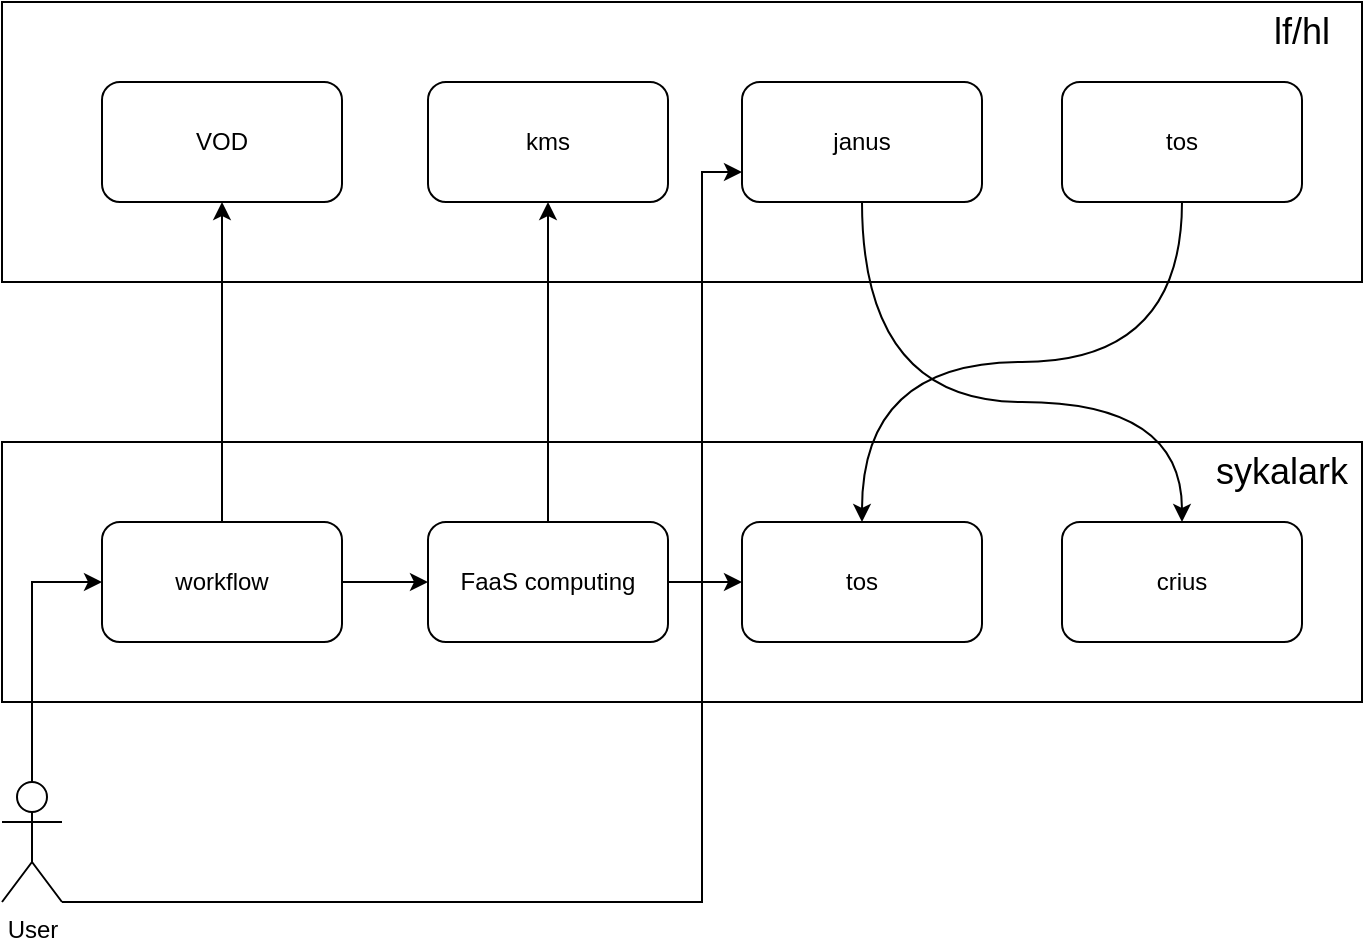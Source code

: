 <mxfile version="12.1.8" type="github" pages="1"><diagram id="3AnX0hbhMCEaTeI7DS21" name="Page-1"><mxGraphModel dx="1426" dy="722" grid="1" gridSize="10" guides="1" tooltips="1" connect="1" arrows="1" fold="1" page="1" pageScale="1" pageWidth="827" pageHeight="1169" math="0" shadow="0"><root><mxCell id="0"/><mxCell id="1" parent="0"/><mxCell id="mSAxrHOzgFPKpsbtd0vX-1" value="" style="rounded=0;whiteSpace=wrap;html=1;" vertex="1" parent="1"><mxGeometry x="80" y="90" width="680" height="140" as="geometry"/></mxCell><mxCell id="mSAxrHOzgFPKpsbtd0vX-2" value="" style="rounded=0;whiteSpace=wrap;html=1;" vertex="1" parent="1"><mxGeometry x="80" y="310" width="680" height="130" as="geometry"/></mxCell><mxCell id="mSAxrHOzgFPKpsbtd0vX-3" value="VOD" style="rounded=1;whiteSpace=wrap;html=1;" vertex="1" parent="1"><mxGeometry x="130" y="130" width="120" height="60" as="geometry"/></mxCell><mxCell id="mSAxrHOzgFPKpsbtd0vX-4" value="kms" style="rounded=1;whiteSpace=wrap;html=1;" vertex="1" parent="1"><mxGeometry x="293" y="130" width="120" height="60" as="geometry"/></mxCell><mxCell id="mSAxrHOzgFPKpsbtd0vX-23" style="edgeStyle=orthogonalEdgeStyle;rounded=0;orthogonalLoop=1;jettySize=auto;html=1;exitX=0.5;exitY=1;exitDx=0;exitDy=0;entryX=0.5;entryY=0;entryDx=0;entryDy=0;curved=1;" edge="1" parent="1" source="mSAxrHOzgFPKpsbtd0vX-5" target="mSAxrHOzgFPKpsbtd0vX-9"><mxGeometry relative="1" as="geometry"><Array as="points"><mxPoint x="510" y="290"/><mxPoint x="670" y="290"/></Array></mxGeometry></mxCell><mxCell id="mSAxrHOzgFPKpsbtd0vX-5" value="janus" style="rounded=1;whiteSpace=wrap;html=1;" vertex="1" parent="1"><mxGeometry x="450" y="130" width="120" height="60" as="geometry"/></mxCell><mxCell id="mSAxrHOzgFPKpsbtd0vX-22" style="edgeStyle=orthogonalEdgeStyle;rounded=0;orthogonalLoop=1;jettySize=auto;html=1;exitX=0.5;exitY=1;exitDx=0;exitDy=0;entryX=0.5;entryY=0;entryDx=0;entryDy=0;curved=1;" edge="1" parent="1" source="mSAxrHOzgFPKpsbtd0vX-6" target="mSAxrHOzgFPKpsbtd0vX-10"><mxGeometry relative="1" as="geometry"/></mxCell><mxCell id="mSAxrHOzgFPKpsbtd0vX-6" value="tos" style="rounded=1;whiteSpace=wrap;html=1;" vertex="1" parent="1"><mxGeometry x="610" y="130" width="120" height="60" as="geometry"/></mxCell><mxCell id="mSAxrHOzgFPKpsbtd0vX-15" style="edgeStyle=orthogonalEdgeStyle;rounded=0;orthogonalLoop=1;jettySize=auto;html=1;exitX=0.5;exitY=0;exitDx=0;exitDy=0;entryX=0.5;entryY=1;entryDx=0;entryDy=0;" edge="1" parent="1" source="mSAxrHOzgFPKpsbtd0vX-7" target="mSAxrHOzgFPKpsbtd0vX-3"><mxGeometry relative="1" as="geometry"/></mxCell><mxCell id="mSAxrHOzgFPKpsbtd0vX-18" style="edgeStyle=orthogonalEdgeStyle;rounded=0;orthogonalLoop=1;jettySize=auto;html=1;exitX=1;exitY=0.5;exitDx=0;exitDy=0;entryX=0;entryY=0.5;entryDx=0;entryDy=0;" edge="1" parent="1" source="mSAxrHOzgFPKpsbtd0vX-7" target="mSAxrHOzgFPKpsbtd0vX-8"><mxGeometry relative="1" as="geometry"/></mxCell><mxCell id="mSAxrHOzgFPKpsbtd0vX-7" value="workflow" style="rounded=1;whiteSpace=wrap;html=1;" vertex="1" parent="1"><mxGeometry x="130" y="350" width="120" height="60" as="geometry"/></mxCell><mxCell id="mSAxrHOzgFPKpsbtd0vX-20" style="edgeStyle=orthogonalEdgeStyle;rounded=0;orthogonalLoop=1;jettySize=auto;html=1;exitX=0.5;exitY=0;exitDx=0;exitDy=0;entryX=0.5;entryY=1;entryDx=0;entryDy=0;" edge="1" parent="1" source="mSAxrHOzgFPKpsbtd0vX-8" target="mSAxrHOzgFPKpsbtd0vX-4"><mxGeometry relative="1" as="geometry"/></mxCell><mxCell id="mSAxrHOzgFPKpsbtd0vX-21" style="edgeStyle=orthogonalEdgeStyle;rounded=0;orthogonalLoop=1;jettySize=auto;html=1;exitX=1;exitY=0.5;exitDx=0;exitDy=0;entryX=0;entryY=0.5;entryDx=0;entryDy=0;" edge="1" parent="1" source="mSAxrHOzgFPKpsbtd0vX-8" target="mSAxrHOzgFPKpsbtd0vX-10"><mxGeometry relative="1" as="geometry"/></mxCell><mxCell id="mSAxrHOzgFPKpsbtd0vX-8" value="FaaS computing" style="rounded=1;whiteSpace=wrap;html=1;" vertex="1" parent="1"><mxGeometry x="293" y="350" width="120" height="60" as="geometry"/></mxCell><mxCell id="mSAxrHOzgFPKpsbtd0vX-9" value="crius" style="rounded=1;whiteSpace=wrap;html=1;" vertex="1" parent="1"><mxGeometry x="610" y="350" width="120" height="60" as="geometry"/></mxCell><mxCell id="mSAxrHOzgFPKpsbtd0vX-10" value="tos" style="rounded=1;whiteSpace=wrap;html=1;" vertex="1" parent="1"><mxGeometry x="450" y="350" width="120" height="60" as="geometry"/></mxCell><mxCell id="mSAxrHOzgFPKpsbtd0vX-14" style="edgeStyle=orthogonalEdgeStyle;rounded=0;orthogonalLoop=1;jettySize=auto;html=1;exitX=0.5;exitY=0;exitDx=0;exitDy=0;exitPerimeter=0;entryX=0;entryY=0.5;entryDx=0;entryDy=0;" edge="1" parent="1" source="mSAxrHOzgFPKpsbtd0vX-13" target="mSAxrHOzgFPKpsbtd0vX-7"><mxGeometry relative="1" as="geometry"/></mxCell><mxCell id="mSAxrHOzgFPKpsbtd0vX-27" style="rounded=0;orthogonalLoop=1;jettySize=auto;html=1;exitX=1;exitY=1;exitDx=0;exitDy=0;exitPerimeter=0;entryX=0;entryY=0.75;entryDx=0;entryDy=0;edgeStyle=orthogonalEdgeStyle;" edge="1" parent="1" source="mSAxrHOzgFPKpsbtd0vX-13" target="mSAxrHOzgFPKpsbtd0vX-5"><mxGeometry relative="1" as="geometry"><mxPoint x="400" y="260" as="targetPoint"/><Array as="points"><mxPoint x="430" y="540"/><mxPoint x="430" y="175"/></Array></mxGeometry></mxCell><mxCell id="mSAxrHOzgFPKpsbtd0vX-13" value="User" style="shape=umlActor;verticalLabelPosition=bottom;labelBackgroundColor=#ffffff;verticalAlign=top;html=1;outlineConnect=0;" vertex="1" parent="1"><mxGeometry x="80" y="480" width="30" height="60" as="geometry"/></mxCell><mxCell id="mSAxrHOzgFPKpsbtd0vX-16" value="&lt;font style=&quot;font-size: 18px&quot;&gt;lf/hl&lt;/font&gt;" style="text;html=1;strokeColor=none;fillColor=none;align=center;verticalAlign=middle;whiteSpace=wrap;rounded=0;" vertex="1" parent="1"><mxGeometry x="700" y="90" width="60" height="30" as="geometry"/></mxCell><mxCell id="mSAxrHOzgFPKpsbtd0vX-17" value="&lt;span style=&quot;font-size: 18px&quot;&gt;sykalark&lt;/span&gt;" style="text;html=1;strokeColor=none;fillColor=none;align=center;verticalAlign=middle;whiteSpace=wrap;rounded=0;" vertex="1" parent="1"><mxGeometry x="690" y="310" width="60" height="30" as="geometry"/></mxCell></root></mxGraphModel></diagram></mxfile>